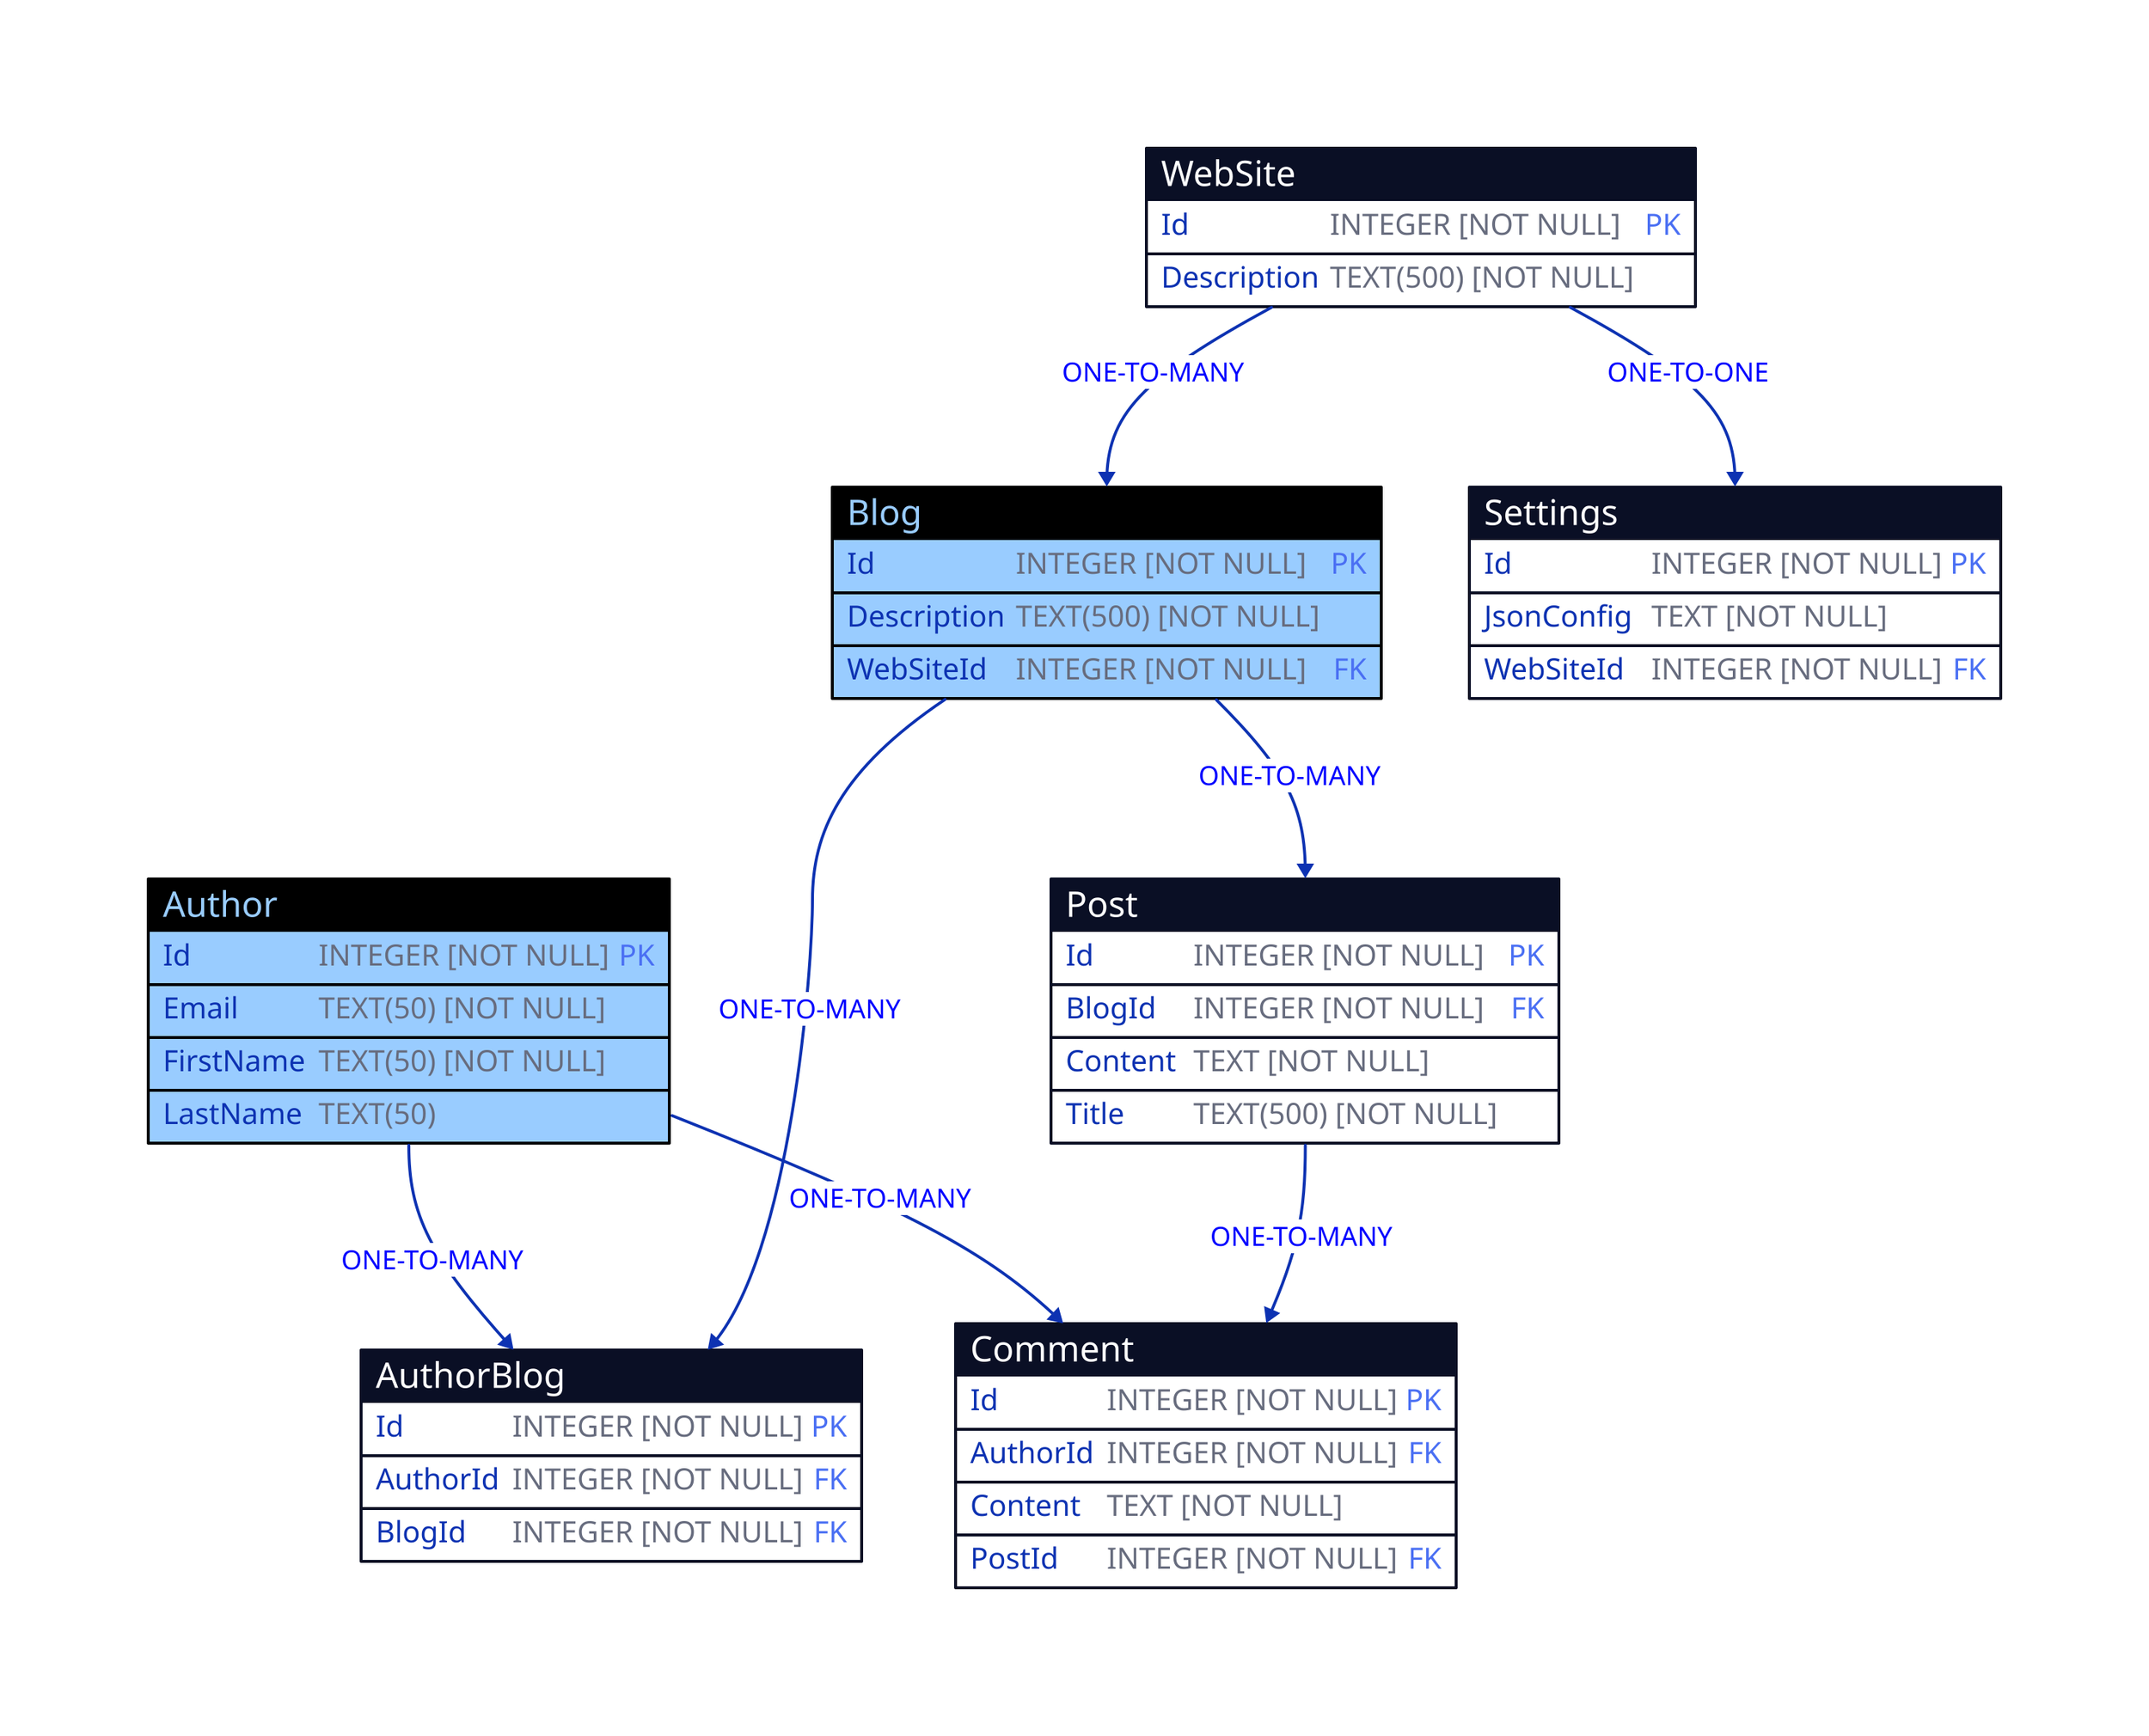 Author: {
  shape: sql_table

  style: {
    fill: black
    stroke: \#99ccff
  }

  Id: INTEGER \[NOT NULL\] {constraint: primary_key}
  Email: TEXT(50) \[NOT NULL\]
  FirstName: TEXT(50) \[NOT NULL\]
  LastName: TEXT(50)
}

AuthorBlog: {
  shape: sql_table

  Id: INTEGER \[NOT NULL\] {constraint: primary_key}
  AuthorId: INTEGER \[NOT NULL\] {constraint: foreign_key}
  BlogId: INTEGER \[NOT NULL\] {constraint: foreign_key}
}

Blog: {
  shape: sql_table

  style: {
    fill: black
    stroke: \#99ccff
  }

  Id: INTEGER \[NOT NULL\] {constraint: primary_key}
  Description: TEXT(500) \[NOT NULL\]
  WebSiteId: INTEGER \[NOT NULL\] {constraint: foreign_key}
}

Comment: {
  shape: sql_table

  Id: INTEGER \[NOT NULL\] {constraint: primary_key}
  AuthorId: INTEGER \[NOT NULL\] {constraint: foreign_key}
  Content: TEXT \[NOT NULL\]
  PostId: INTEGER \[NOT NULL\] {constraint: foreign_key}
}

Post: {
  shape: sql_table

  Id: INTEGER \[NOT NULL\] {constraint: primary_key}
  BlogId: INTEGER \[NOT NULL\] {constraint: foreign_key}
  Content: TEXT \[NOT NULL\]
  Title: TEXT(500) \[NOT NULL\]
}

Settings: {
  shape: sql_table

  Id: INTEGER \[NOT NULL\] {constraint: primary_key}
  JsonConfig: TEXT \[NOT NULL\]
  WebSiteId: INTEGER \[NOT NULL\] {constraint: foreign_key}
}

WebSite: {
  shape: sql_table

  Id: INTEGER \[NOT NULL\] {constraint: primary_key}
  Description: TEXT(500) \[NOT NULL\]
}

Author.Id -> AuthorBlog.AuthorId: ONE-TO-MANY {
  style: {
    font-size: 18
    font-color: blue
    bold: true
  }
}

Blog.Id -> AuthorBlog.BlogId: ONE-TO-MANY {
  style: {
    font-size: 18
    font-color: blue
    bold: true
  }
}

WebSite.Id -> Blog.WebSiteId: ONE-TO-MANY {
  style: {
    font-size: 18
    font-color: blue
    bold: true
  }
}

Author.Id -> Comment.AuthorId: ONE-TO-MANY {
  style: {
    font-size: 18
    font-color: blue
    bold: true
  }
}

Post.Id -> Comment.PostId: ONE-TO-MANY {
  style: {
    font-size: 18
    font-color: blue
    bold: true
  }
}

Blog.Id -> Post.BlogId: ONE-TO-MANY {
  style: {
    font-size: 18
    font-color: blue
    bold: true
  }
}

WebSite.Id -> Settings.WebSiteId: ONE-TO-ONE {
  style: {
    font-size: 18
    font-color: blue
    bold: true
  }
}
